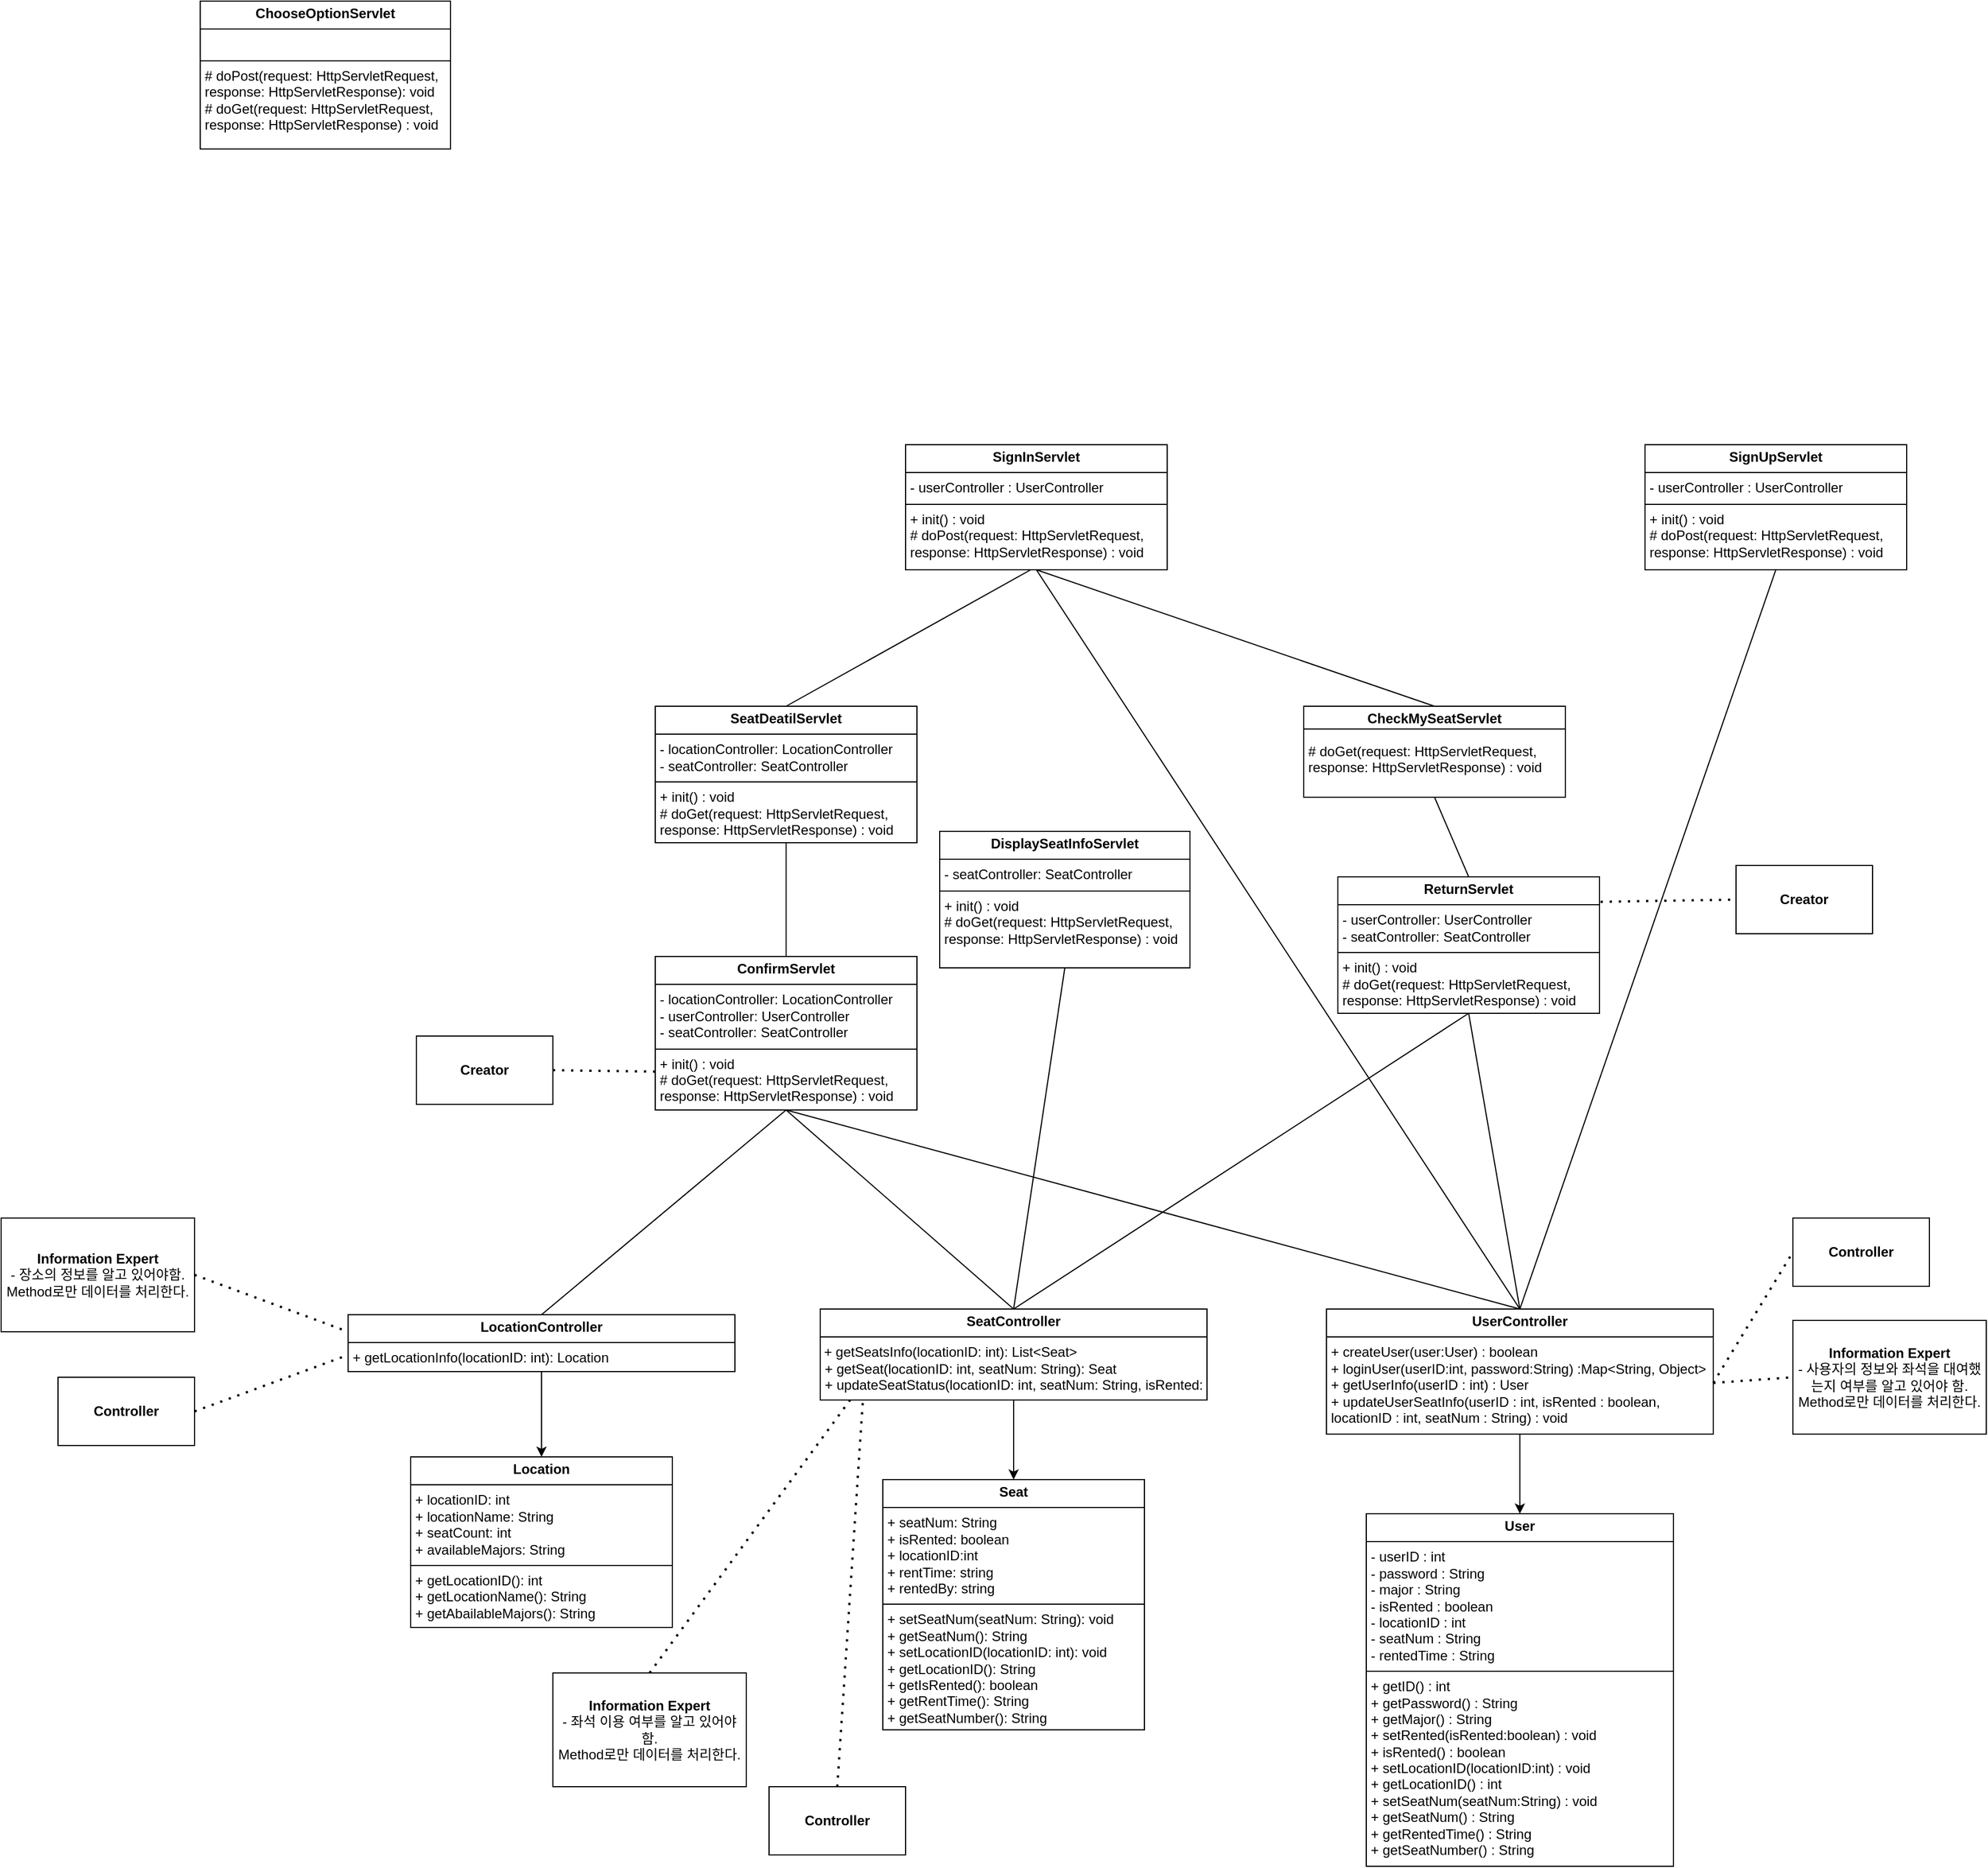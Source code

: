 <mxfile version="24.4.6" type="github">
  <diagram name="페이지-1" id="pBuifLQtF7rdROxbTCVa">
    <mxGraphModel dx="3694" dy="2211" grid="1" gridSize="10" guides="1" tooltips="1" connect="1" arrows="1" fold="1" page="1" pageScale="1" pageWidth="827" pageHeight="1169" math="0" shadow="0">
      <root>
        <mxCell id="0" />
        <mxCell id="1" parent="0" />
        <mxCell id="w3o1ovv0QM6Y8DACqGBJ-9" value="" style="endArrow=classic;html=1;rounded=0;entryX=0.5;entryY=0;entryDx=0;entryDy=0;exitX=0.5;exitY=1;exitDx=0;exitDy=0;" parent="1" source="w3o1ovv0QM6Y8DACqGBJ-29" target="w3o1ovv0QM6Y8DACqGBJ-15" edge="1">
          <mxGeometry width="50" height="50" relative="1" as="geometry">
            <mxPoint x="400" y="640" as="sourcePoint" />
            <mxPoint x="342" y="680" as="targetPoint" />
          </mxGeometry>
        </mxCell>
        <mxCell id="w3o1ovv0QM6Y8DACqGBJ-15" value="&lt;p style=&quot;margin:0px;margin-top:4px;text-align:center;&quot;&gt;&lt;b&gt;User&lt;/b&gt;&lt;/p&gt;&lt;hr size=&quot;1&quot; style=&quot;border-style:solid;&quot;&gt;&lt;p style=&quot;margin:0px;margin-left:4px;&quot;&gt;- userID : int&lt;br&gt;&lt;span style=&quot;text-wrap: nowrap;&quot;&gt;- password : String&lt;br&gt;&lt;/span&gt;&lt;span style=&quot;text-wrap: nowrap;&quot;&gt;- major : String&lt;br&gt;&lt;/span&gt;&lt;span style=&quot;text-wrap: nowrap;&quot;&gt;- isRented : boolean&lt;br&gt;&lt;/span&gt;&lt;span style=&quot;text-wrap: nowrap;&quot;&gt;- locationID : int&lt;br&gt;&lt;/span&gt;&lt;span style=&quot;text-wrap: nowrap;&quot;&gt;- seatNum : String&lt;br&gt;&lt;/span&gt;&lt;span style=&quot;text-wrap: nowrap;&quot;&gt;- rentedTime : S&lt;/span&gt;&lt;span style=&quot;text-wrap: nowrap;&quot;&gt;tring&lt;/span&gt;&lt;br&gt;&lt;/p&gt;&lt;hr size=&quot;1&quot; style=&quot;border-style:solid;&quot;&gt;&lt;p style=&quot;margin:0px;margin-left:4px;&quot;&gt;&lt;span style=&quot;text-wrap: nowrap;&quot;&gt;+ getID() : int&lt;/span&gt;&lt;/p&gt;&lt;p style=&quot;margin:0px;margin-left:4px;&quot;&gt;&lt;span style=&quot;text-wrap: nowrap;&quot;&gt;+ getPassword() : String&lt;/span&gt;&lt;span style=&quot;text-wrap: nowrap;&quot;&gt;&lt;br&gt;&lt;/span&gt;&lt;/p&gt;&lt;p style=&quot;margin:0px;margin-left:4px;&quot;&gt;&lt;span style=&quot;text-wrap: nowrap;&quot;&gt;+ getMajor() : String&lt;/span&gt;&lt;span style=&quot;text-wrap: nowrap;&quot;&gt;&lt;br&gt;&lt;/span&gt;&lt;/p&gt;&lt;p style=&quot;margin:0px;margin-left:4px;&quot;&gt;&lt;span style=&quot;text-wrap: nowrap;&quot;&gt;+ setRented(isRented:boolean) : void&lt;/span&gt;&lt;span style=&quot;text-wrap: nowrap;&quot;&gt;&lt;br&gt;&lt;/span&gt;&lt;/p&gt;&lt;p style=&quot;margin:0px;margin-left:4px;&quot;&gt;&lt;span style=&quot;text-wrap: nowrap;&quot;&gt;+ isRented() : boolean&lt;/span&gt;&lt;span style=&quot;text-wrap: nowrap;&quot;&gt;&lt;br&gt;&lt;/span&gt;&lt;/p&gt;&lt;p style=&quot;margin:0px;margin-left:4px;&quot;&gt;&lt;span style=&quot;text-wrap: nowrap;&quot;&gt;+ setLocationID(locationID:int) : void&lt;/span&gt;&lt;span style=&quot;text-wrap: nowrap;&quot;&gt;&lt;br&gt;&lt;/span&gt;&lt;/p&gt;&lt;p style=&quot;margin:0px;margin-left:4px;&quot;&gt;&lt;span style=&quot;text-wrap: nowrap;&quot;&gt;+ getLocationID() : int&lt;/span&gt;&lt;span style=&quot;text-wrap: nowrap;&quot;&gt;&lt;br&gt;&lt;/span&gt;&lt;/p&gt;&lt;p style=&quot;margin:0px;margin-left:4px;&quot;&gt;&lt;span style=&quot;text-wrap: nowrap;&quot;&gt;+ setSeatNum(seatNum:String) : void&lt;/span&gt;&lt;span style=&quot;text-wrap: nowrap;&quot;&gt;&lt;br&gt;&lt;/span&gt;&lt;/p&gt;&lt;p style=&quot;margin:0px;margin-left:4px;&quot;&gt;&lt;span style=&quot;text-wrap: nowrap;&quot;&gt;+ getSeatNum() : String&lt;/span&gt;&lt;span style=&quot;text-wrap: nowrap;&quot;&gt;&lt;br&gt;&lt;/span&gt;&lt;/p&gt;&lt;p style=&quot;margin:0px;margin-left:4px;&quot;&gt;&lt;span style=&quot;text-wrap: nowrap;&quot;&gt;+ getRentedTime() : String&lt;/span&gt;&lt;span style=&quot;text-wrap: nowrap;&quot;&gt;&lt;br&gt;&lt;/span&gt;&lt;/p&gt;&lt;p style=&quot;margin:0px;margin-left:4px;&quot;&gt;&lt;span style=&quot;text-wrap: nowrap;&quot;&gt;+ getSeatNumber() : String&lt;/span&gt;&lt;span style=&quot;text-wrap: nowrap;&quot;&gt;&lt;br&gt;&lt;/span&gt;&lt;/p&gt;" style="verticalAlign=top;align=left;overflow=fill;html=1;whiteSpace=wrap;" parent="1" vertex="1">
          <mxGeometry x="285" y="710" width="270" height="310" as="geometry" />
        </mxCell>
        <mxCell id="w3o1ovv0QM6Y8DACqGBJ-29" value="&lt;p style=&quot;margin:0px;margin-top:4px;text-align:center;&quot;&gt;&lt;b&gt;UserController&lt;/b&gt;&lt;/p&gt;&lt;hr size=&quot;1&quot; style=&quot;border-style:solid;&quot;&gt;&lt;p style=&quot;margin:0px;margin-left:4px;&quot;&gt;&lt;span style=&quot;text-wrap: nowrap;&quot;&gt;+ createUser(user:User) : boolean&lt;br&gt;&lt;/span&gt;&lt;span style=&quot;text-wrap: nowrap;&quot;&gt;+ loginUser(userID:int, password:String) :Map&amp;lt;String, Object&amp;gt;&lt;br&gt;&lt;/span&gt;&lt;span style=&quot;text-wrap: nowrap;&quot;&gt;+ getUserInfo(userID : int)&amp;nbsp;: User&lt;br&gt;&lt;/span&gt;&lt;span style=&quot;text-wrap: nowrap;&quot;&gt;+ updateUserSeatInfo(userID : int, isRented : boolean,&amp;nbsp;&lt;/span&gt;&lt;br style=&quot;padding: 0px; margin: 0px; text-wrap: nowrap;&quot;&gt;&lt;span style=&quot;text-wrap: nowrap;&quot;&gt;locationID : int, seatNum : String) : void&lt;/span&gt;&lt;br&gt;&lt;/p&gt;" style="verticalAlign=top;align=left;overflow=fill;html=1;whiteSpace=wrap;" parent="1" vertex="1">
          <mxGeometry x="250" y="530" width="340" height="110" as="geometry" />
        </mxCell>
        <mxCell id="w3o1ovv0QM6Y8DACqGBJ-30" value="&lt;p style=&quot;margin:0px;margin-top:4px;text-align:center;&quot;&gt;&lt;b&gt;SignInServlet&lt;/b&gt;&lt;/p&gt;&lt;hr size=&quot;1&quot; style=&quot;border-style:solid;&quot;&gt;&lt;p style=&quot;margin:0px;margin-left:4px;&quot;&gt;&lt;span style=&quot;text-wrap: nowrap;&quot;&gt;- userController : UserController&lt;/span&gt;&lt;br&gt;&lt;/p&gt;&lt;hr size=&quot;1&quot; style=&quot;border-style:solid;&quot;&gt;&lt;p style=&quot;margin:0px;margin-left:4px;&quot;&gt;+ init() : void&lt;br&gt;&lt;span style=&quot;text-wrap: nowrap;&quot;&gt;# doPost(request: HttpServletRequest,&lt;/span&gt;&lt;br style=&quot;padding: 0px; margin: 0px; text-wrap: nowrap;&quot;&gt;&lt;span style=&quot;text-wrap: nowrap;&quot;&gt;response: HttpServletResponse) : void&lt;/span&gt;&lt;br&gt;&lt;/p&gt;&lt;div style=&quot;padding: 0px; margin: 0px;&quot;&gt;&lt;br style=&quot;padding: 0px; margin: 0px; text-wrap: nowrap;&quot;&gt;&lt;/div&gt;" style="verticalAlign=top;align=left;overflow=fill;html=1;whiteSpace=wrap;" parent="1" vertex="1">
          <mxGeometry x="-120" y="-230" width="230" height="110" as="geometry" />
        </mxCell>
        <mxCell id="w3o1ovv0QM6Y8DACqGBJ-31" value="&lt;p style=&quot;margin:0px;margin-top:4px;text-align:center;&quot;&gt;&lt;b&gt;SignUpServlet&lt;/b&gt;&lt;/p&gt;&lt;hr size=&quot;1&quot; style=&quot;border-style:solid;&quot;&gt;&lt;p style=&quot;margin:0px;margin-left:4px;&quot;&gt;&lt;span style=&quot;text-wrap: nowrap;&quot;&gt;- userController : UserController&lt;/span&gt;&lt;br&gt;&lt;/p&gt;&lt;hr size=&quot;1&quot; style=&quot;border-style:solid;&quot;&gt;&lt;p style=&quot;margin:0px;margin-left:4px;&quot;&gt;+ init() : void&lt;br&gt;&lt;span style=&quot;text-wrap: nowrap;&quot;&gt;# doPost(request: HttpServletRequest,&lt;/span&gt;&lt;br style=&quot;padding: 0px; margin: 0px; text-wrap: nowrap;&quot;&gt;&lt;span style=&quot;text-wrap: nowrap;&quot;&gt;response: HttpServletResponse) : void&lt;/span&gt;&lt;br&gt;&lt;/p&gt;&lt;div style=&quot;padding: 0px; margin: 0px;&quot;&gt;&lt;br style=&quot;padding: 0px; margin: 0px; text-wrap: nowrap;&quot;&gt;&lt;/div&gt;" style="verticalAlign=top;align=left;overflow=fill;html=1;whiteSpace=wrap;" parent="1" vertex="1">
          <mxGeometry x="530" y="-230" width="230" height="110" as="geometry" />
        </mxCell>
        <mxCell id="w3o1ovv0QM6Y8DACqGBJ-33" value="&lt;p style=&quot;margin:0px;margin-top:4px;text-align:center;&quot;&gt;&lt;b&gt;LocationController&lt;/b&gt;&lt;/p&gt;&lt;hr size=&quot;1&quot; style=&quot;border-style:solid;&quot;&gt;&lt;p style=&quot;margin:0px;margin-left:4px;&quot;&gt;&lt;span style=&quot;text-wrap: nowrap;&quot;&gt;+ getLocationInfo(locationID: int): Location&lt;/span&gt;&lt;br&gt;&lt;/p&gt;" style="verticalAlign=top;align=left;overflow=fill;html=1;whiteSpace=wrap;" parent="1" vertex="1">
          <mxGeometry x="-610" y="535" width="340" height="50" as="geometry" />
        </mxCell>
        <mxCell id="w3o1ovv0QM6Y8DACqGBJ-35" value="&lt;p style=&quot;margin:0px;margin-top:4px;text-align:center;&quot;&gt;&lt;b&gt;SeatController&lt;/b&gt;&lt;/p&gt;&lt;hr size=&quot;1&quot; style=&quot;border-style:solid;&quot;&gt;&amp;nbsp;+ getSeatsInfo(locationID: int): List&amp;lt;Seat&amp;gt;&lt;br&gt;&lt;p style=&quot;margin:0px;margin-left:4px;&quot;&gt;&lt;span style=&quot;text-wrap: nowrap;&quot;&gt;+ getSeat(locationID: int, seatNum: String): Seat&lt;/span&gt;&lt;br&gt;&lt;/p&gt;&lt;p style=&quot;margin:0px;margin-left:4px;&quot;&gt;&lt;span style=&quot;text-wrap: nowrap;&quot;&gt;+ updateSeatStatus(locationID: int, seatNum: String, isRented: boolean): void&lt;/span&gt;&lt;/p&gt;" style="verticalAlign=top;align=left;overflow=fill;html=1;whiteSpace=wrap;" parent="1" vertex="1">
          <mxGeometry x="-195" y="530" width="340" height="80" as="geometry" />
        </mxCell>
        <mxCell id="w3o1ovv0QM6Y8DACqGBJ-37" value="&lt;p style=&quot;margin:0px;margin-top:4px;text-align:center;&quot;&gt;&lt;b&gt;Seat&lt;/b&gt;&lt;/p&gt;&lt;hr size=&quot;1&quot; style=&quot;border-style:solid;&quot;&gt;&lt;p style=&quot;margin:0px;margin-left:4px;&quot;&gt;&lt;span style=&quot;text-wrap: nowrap;&quot;&gt;+ seatNum: String&lt;/span&gt;&lt;/p&gt;&lt;p style=&quot;margin:0px;margin-left:4px;&quot;&gt;&lt;span style=&quot;text-wrap: nowrap;&quot;&gt;+ isRented: boolean&lt;br&gt;+ locationID:int&lt;/span&gt;&lt;/p&gt;&lt;p style=&quot;margin:0px;margin-left:4px;&quot;&gt;+ rentTime: string&lt;br&gt;+ rentedBy: string&lt;/p&gt;&lt;hr size=&quot;1&quot; style=&quot;border-style:solid;&quot;&gt;&lt;p style=&quot;margin:0px;margin-left:4px;&quot;&gt;+ setSeatNum(seatNum: String): void&lt;/p&gt;&lt;p style=&quot;margin:0px;margin-left:4px;&quot;&gt;+ getSeatNum(): String&lt;br&gt;+ setLocationID(locationID: int): void&lt;br&gt;+ getLocationID(): String&lt;/p&gt;&lt;p style=&quot;margin:0px;margin-left:4px;&quot;&gt;+ getIsRented(): boolean&lt;/p&gt;&lt;p style=&quot;margin:0px;margin-left:4px;&quot;&gt;+ getRentTime(): String&lt;br&gt;+ getSeatNumber(): String&lt;/p&gt;&lt;div style=&quot;padding: 0px; margin: 0px;&quot;&gt;&lt;br style=&quot;padding: 0px; margin: 0px; text-wrap: nowrap;&quot;&gt;&lt;/div&gt;" style="verticalAlign=top;align=left;overflow=fill;html=1;whiteSpace=wrap;" parent="1" vertex="1">
          <mxGeometry x="-140" y="680" width="230" height="220" as="geometry" />
        </mxCell>
        <mxCell id="w3o1ovv0QM6Y8DACqGBJ-38" value="" style="endArrow=classic;html=1;rounded=0;exitX=0.5;exitY=1;exitDx=0;exitDy=0;entryX=0.5;entryY=0;entryDx=0;entryDy=0;" parent="1" source="w3o1ovv0QM6Y8DACqGBJ-35" target="w3o1ovv0QM6Y8DACqGBJ-37" edge="1">
          <mxGeometry width="50" height="50" relative="1" as="geometry">
            <mxPoint x="40" y="800" as="sourcePoint" />
            <mxPoint x="90" y="750" as="targetPoint" />
          </mxGeometry>
        </mxCell>
        <mxCell id="w3o1ovv0QM6Y8DACqGBJ-41" value="&lt;p style=&quot;margin:0px;margin-top:4px;text-align:center;&quot;&gt;&lt;b&gt;Location&lt;/b&gt;&lt;/p&gt;&lt;hr size=&quot;1&quot; style=&quot;border-style:solid;&quot;&gt;&lt;p style=&quot;margin:0px;margin-left:4px;&quot;&gt;&lt;span style=&quot;text-wrap: nowrap;&quot;&gt;+ locationID: int&lt;br&gt;&lt;/span&gt;&lt;/p&gt;&lt;p style=&quot;margin:0px;margin-left:4px;&quot;&gt;&lt;span style=&quot;text-wrap: nowrap;&quot;&gt;+ locationName: String&lt;/span&gt;&lt;/p&gt;&lt;p style=&quot;margin:0px;margin-left:4px;&quot;&gt;&lt;span style=&quot;text-wrap: nowrap;&quot;&gt;+ seatCount: int&lt;/span&gt;&lt;/p&gt;&lt;p style=&quot;margin:0px;margin-left:4px;&quot;&gt;&lt;span style=&quot;text-wrap: nowrap;&quot;&gt;+ availableMajors: String&lt;/span&gt;&lt;/p&gt;&lt;hr size=&quot;1&quot; style=&quot;border-style:solid;&quot;&gt;&lt;p style=&quot;margin:0px;margin-left:4px;&quot;&gt;+ getLocationID(): int&lt;/p&gt;&lt;p style=&quot;margin:0px;margin-left:4px;&quot;&gt;+ getLocationName(): String&lt;/p&gt;&lt;p style=&quot;margin:0px;margin-left:4px;&quot;&gt;+ getAbailableMajors(): String&lt;/p&gt;&lt;div style=&quot;padding: 0px; margin: 0px;&quot;&gt;&lt;br style=&quot;padding: 0px; margin: 0px; text-wrap: nowrap;&quot;&gt;&lt;/div&gt;" style="verticalAlign=top;align=left;overflow=fill;html=1;whiteSpace=wrap;" parent="1" vertex="1">
          <mxGeometry x="-555" y="660" width="230" height="150" as="geometry" />
        </mxCell>
        <mxCell id="w3o1ovv0QM6Y8DACqGBJ-44" value="" style="endArrow=classic;html=1;rounded=0;exitX=0.5;exitY=1;exitDx=0;exitDy=0;entryX=0.5;entryY=0;entryDx=0;entryDy=0;" parent="1" source="w3o1ovv0QM6Y8DACqGBJ-33" target="w3o1ovv0QM6Y8DACqGBJ-41" edge="1">
          <mxGeometry width="50" height="50" relative="1" as="geometry">
            <mxPoint x="-300" y="870" as="sourcePoint" />
            <mxPoint x="-250" y="820" as="targetPoint" />
          </mxGeometry>
        </mxCell>
        <mxCell id="w3o1ovv0QM6Y8DACqGBJ-46" value="&lt;p style=&quot;margin:0px;margin-top:4px;text-align:center;&quot;&gt;&lt;b&gt;DisplaySeatInfoServlet&lt;/b&gt;&lt;/p&gt;&lt;hr size=&quot;1&quot; style=&quot;border-style:solid;&quot;&gt;&lt;p style=&quot;margin:0px;margin-left:4px;&quot;&gt;&lt;span style=&quot;text-wrap: nowrap; background-color: initial;&quot;&gt;- seatController: SeatController&lt;/span&gt;&lt;br&gt;&lt;/p&gt;&lt;hr size=&quot;1&quot; style=&quot;border-style:solid;&quot;&gt;&lt;p style=&quot;margin:0px;margin-left:4px;&quot;&gt;+ init() : void&lt;br&gt;&lt;span style=&quot;text-wrap: nowrap;&quot;&gt;# doGet(request: HttpServletRequest,&lt;/span&gt;&lt;br style=&quot;padding: 0px; margin: 0px; text-wrap: nowrap;&quot;&gt;&lt;span style=&quot;text-wrap: nowrap;&quot;&gt;response: HttpServletResponse) : void&lt;/span&gt;&lt;br&gt;&lt;/p&gt;&lt;div style=&quot;padding: 0px; margin: 0px;&quot;&gt;&lt;br style=&quot;padding: 0px; margin: 0px; text-wrap: nowrap;&quot;&gt;&lt;/div&gt;" style="verticalAlign=top;align=left;overflow=fill;html=1;whiteSpace=wrap;" parent="1" vertex="1">
          <mxGeometry x="-90" y="110" width="220" height="120" as="geometry" />
        </mxCell>
        <mxCell id="w3o1ovv0QM6Y8DACqGBJ-49" value="&lt;p style=&quot;margin:0px;margin-top:4px;text-align:center;&quot;&gt;&lt;b&gt;ChooseOptionServlet&lt;/b&gt;&lt;/p&gt;&lt;hr size=&quot;1&quot; style=&quot;border-style:solid;&quot;&gt;&lt;p style=&quot;margin:0px;margin-left:4px;&quot;&gt;&lt;br&gt;&lt;/p&gt;&lt;hr size=&quot;1&quot; style=&quot;border-style:solid;&quot;&gt;&lt;p style=&quot;margin:0px;margin-left:4px;&quot;&gt;&lt;span style=&quot;text-wrap: nowrap;&quot;&gt;# doPost&lt;/span&gt;&lt;span style=&quot;text-wrap: nowrap; background-color: initial;&quot;&gt;(request: HttpServletRequest,&lt;/span&gt;&lt;/p&gt;&lt;p style=&quot;margin: 0px 0px 0px 4px;&quot;&gt;&lt;span style=&quot;text-wrap: nowrap;&quot;&gt;response: HttpServletResponse): void&lt;/span&gt;&lt;/p&gt;&lt;p style=&quot;margin: 0px 0px 0px 4px;&quot;&gt;&lt;span style=&quot;text-wrap: nowrap;&quot;&gt;# doGet(request: HttpServletRequest,&lt;/span&gt;&lt;br style=&quot;padding: 0px; margin: 0px; text-wrap: nowrap;&quot;&gt;&lt;span style=&quot;text-wrap: nowrap;&quot;&gt;response: HttpServletResponse) : void&lt;/span&gt;&lt;br&gt;&lt;/p&gt;&lt;div style=&quot;padding: 0px; margin: 0px;&quot;&gt;&lt;br style=&quot;text-wrap: nowrap; padding: 0px; margin: 0px;&quot;&gt;&lt;/div&gt;" style="verticalAlign=top;align=left;overflow=fill;html=1;whiteSpace=wrap;" parent="1" vertex="1">
          <mxGeometry x="-740" y="-620" width="220" height="130" as="geometry" />
        </mxCell>
        <mxCell id="IB7x5eppCp0inpmoc1d5-5" value="&lt;p style=&quot;margin:0px;margin-top:4px;text-align:center;&quot;&gt;&lt;b&gt;ReturnServlet&lt;/b&gt;&lt;/p&gt;&lt;hr size=&quot;1&quot; style=&quot;border-style:solid;&quot;&gt;&lt;p style=&quot;margin:0px;margin-left:4px;&quot;&gt;&lt;span style=&quot;text-wrap: nowrap; background-color: initial;&quot;&gt;- userController: UserController&lt;/span&gt;&lt;br&gt;&lt;/p&gt;&lt;p style=&quot;margin:0px;margin-left:4px;&quot;&gt;&lt;span style=&quot;text-wrap: nowrap;&quot;&gt;- seatController: SeatController&lt;/span&gt;&lt;/p&gt;&lt;hr size=&quot;1&quot; style=&quot;border-style:solid;&quot;&gt;&lt;p style=&quot;margin:0px;margin-left:4px;&quot;&gt;+ init() : void&lt;br&gt;&lt;span style=&quot;text-wrap: nowrap;&quot;&gt;# doGet(request: HttpServletRequest,&lt;/span&gt;&lt;br style=&quot;padding: 0px; margin: 0px; text-wrap: nowrap;&quot;&gt;&lt;span style=&quot;text-wrap: nowrap;&quot;&gt;response: HttpServletResponse) : void&lt;/span&gt;&lt;br&gt;&lt;/p&gt;&lt;div style=&quot;padding: 0px; margin: 0px;&quot;&gt;&lt;br style=&quot;padding: 0px; margin: 0px; text-wrap: nowrap;&quot;&gt;&lt;/div&gt;" style="verticalAlign=top;align=left;overflow=fill;html=1;whiteSpace=wrap;" parent="1" vertex="1">
          <mxGeometry x="260" y="150" width="230" height="120" as="geometry" />
        </mxCell>
        <mxCell id="w3o1ovv0QM6Y8DACqGBJ-32" value="&lt;p style=&quot;margin:0px;margin-top:4px;text-align:center;&quot;&gt;&lt;b&gt;SeatDeatilServlet&lt;/b&gt;&lt;/p&gt;&lt;hr size=&quot;1&quot; style=&quot;border-style:solid;&quot;&gt;&lt;p style=&quot;margin:0px;margin-left:4px;&quot;&gt;&lt;span style=&quot;text-wrap: nowrap;&quot;&gt;- locationController: LocationController&lt;/span&gt;&lt;br&gt;&lt;/p&gt;&lt;p style=&quot;margin:0px;margin-left:4px;&quot;&gt;&lt;span style=&quot;text-wrap: nowrap;&quot;&gt;- seatController: SeatController&lt;/span&gt;&lt;/p&gt;&lt;hr size=&quot;1&quot; style=&quot;border-style:solid;&quot;&gt;&lt;p style=&quot;margin:0px;margin-left:4px;&quot;&gt;+ init() : void&lt;br&gt;&lt;span style=&quot;text-wrap: nowrap;&quot;&gt;# doGet(request: HttpServletRequest,&lt;/span&gt;&lt;br style=&quot;padding: 0px; margin: 0px; text-wrap: nowrap;&quot;&gt;&lt;span style=&quot;text-wrap: nowrap;&quot;&gt;response: HttpServletResponse) : void&lt;/span&gt;&lt;br&gt;&lt;/p&gt;&lt;div style=&quot;padding: 0px; margin: 0px;&quot;&gt;&lt;br style=&quot;padding: 0px; margin: 0px; text-wrap: nowrap;&quot;&gt;&lt;/div&gt;" style="verticalAlign=top;align=left;overflow=fill;html=1;whiteSpace=wrap;" parent="1" vertex="1">
          <mxGeometry x="-340" width="230" height="120" as="geometry" />
        </mxCell>
        <mxCell id="IB7x5eppCp0inpmoc1d5-1" value="&lt;p style=&quot;margin:0px;margin-top:4px;text-align:center;&quot;&gt;&lt;b&gt;ConfirmServlet&lt;/b&gt;&lt;/p&gt;&lt;hr size=&quot;1&quot; style=&quot;border-style:solid;&quot;&gt;&lt;p style=&quot;margin:0px;margin-left:4px;&quot;&gt;&lt;span style=&quot;text-wrap: nowrap;&quot;&gt;- locationController: LocationController&lt;/span&gt;&lt;br&gt;&lt;/p&gt;&lt;p style=&quot;margin:0px;margin-left:4px;&quot;&gt;&lt;span style=&quot;text-wrap: nowrap;&quot;&gt;- userController: UserController&lt;/span&gt;&lt;/p&gt;&lt;p style=&quot;margin:0px;margin-left:4px;&quot;&gt;&lt;span style=&quot;text-wrap: nowrap;&quot;&gt;- seatController: SeatController&lt;/span&gt;&lt;/p&gt;&lt;hr size=&quot;1&quot; style=&quot;border-style:solid;&quot;&gt;&lt;p style=&quot;margin:0px;margin-left:4px;&quot;&gt;+ init() : void&lt;br&gt;&lt;span style=&quot;text-wrap: nowrap;&quot;&gt;# doGet(request: HttpServletRequest,&lt;/span&gt;&lt;br style=&quot;padding: 0px; margin: 0px; text-wrap: nowrap;&quot;&gt;&lt;span style=&quot;text-wrap: nowrap;&quot;&gt;response: HttpServletResponse) : void&lt;/span&gt;&lt;br&gt;&lt;/p&gt;&lt;div style=&quot;padding: 0px; margin: 0px;&quot;&gt;&lt;br style=&quot;padding: 0px; margin: 0px; text-wrap: nowrap;&quot;&gt;&lt;/div&gt;" style="verticalAlign=top;align=left;overflow=fill;html=1;whiteSpace=wrap;" parent="1" vertex="1">
          <mxGeometry x="-340" y="220" width="230" height="135" as="geometry" />
        </mxCell>
        <mxCell id="HFMZzNhTdZshqSw1DFBM-6" value="&lt;p style=&quot;margin:0px;margin-top:4px;text-align:center;&quot;&gt;&lt;b&gt;CheckMySeatServlet&lt;/b&gt;&lt;br&gt;&lt;/p&gt;&lt;div&gt;&lt;b&gt;&lt;br&gt;&lt;/b&gt;&lt;/div&gt;&lt;p style=&quot;margin:0px;margin-left:4px;&quot;&gt;&lt;span style=&quot;text-wrap: nowrap;&quot;&gt;# doGet(request: HttpServletRequest,&lt;/span&gt;&lt;br style=&quot;text-wrap: nowrap; padding: 0px; margin: 0px;&quot;&gt;&lt;span style=&quot;text-wrap: nowrap;&quot;&gt;response: HttpServletResponse) : void&lt;/span&gt;&lt;br&gt;&lt;/p&gt;" style="verticalAlign=top;align=left;overflow=fill;html=1;whiteSpace=wrap;" vertex="1" parent="1">
          <mxGeometry x="230" width="230" height="80" as="geometry" />
        </mxCell>
        <mxCell id="HFMZzNhTdZshqSw1DFBM-7" value="" style="endArrow=none;html=1;rounded=0;entryX=1;entryY=0.25;entryDx=0;entryDy=0;exitX=0;exitY=0.25;exitDx=0;exitDy=0;" edge="1" parent="1" source="HFMZzNhTdZshqSw1DFBM-6" target="HFMZzNhTdZshqSw1DFBM-6">
          <mxGeometry width="50" height="50" relative="1" as="geometry">
            <mxPoint x="170" y="40" as="sourcePoint" />
            <mxPoint x="220" y="-10" as="targetPoint" />
          </mxGeometry>
        </mxCell>
        <mxCell id="HFMZzNhTdZshqSw1DFBM-8" value="" style="endArrow=none;html=1;rounded=0;exitX=0.5;exitY=0;exitDx=0;exitDy=0;" edge="1" parent="1" source="w3o1ovv0QM6Y8DACqGBJ-32">
          <mxGeometry width="50" height="50" relative="1" as="geometry">
            <mxPoint x="-230" as="sourcePoint" />
            <mxPoint x="-10" y="-120" as="targetPoint" />
          </mxGeometry>
        </mxCell>
        <mxCell id="HFMZzNhTdZshqSw1DFBM-9" value="" style="endArrow=none;html=1;rounded=0;exitX=0.5;exitY=0;exitDx=0;exitDy=0;" edge="1" parent="1" source="HFMZzNhTdZshqSw1DFBM-6">
          <mxGeometry width="50" height="50" relative="1" as="geometry">
            <mxPoint x="330" y="10" as="sourcePoint" />
            <mxPoint x="-5" y="-120" as="targetPoint" />
          </mxGeometry>
        </mxCell>
        <mxCell id="HFMZzNhTdZshqSw1DFBM-10" value="" style="endArrow=none;html=1;rounded=0;exitX=0.5;exitY=0;exitDx=0;exitDy=0;entryX=0.5;entryY=1;entryDx=0;entryDy=0;" edge="1" parent="1" source="w3o1ovv0QM6Y8DACqGBJ-29" target="w3o1ovv0QM6Y8DACqGBJ-30">
          <mxGeometry width="50" height="50" relative="1" as="geometry">
            <mxPoint x="330" y="10" as="sourcePoint" />
            <mxPoint x="-10" y="-120" as="targetPoint" />
          </mxGeometry>
        </mxCell>
        <mxCell id="HFMZzNhTdZshqSw1DFBM-11" value="" style="endArrow=none;html=1;rounded=0;exitX=0.5;exitY=0;exitDx=0;exitDy=0;entryX=0.5;entryY=1;entryDx=0;entryDy=0;" edge="1" parent="1" source="IB7x5eppCp0inpmoc1d5-5" target="HFMZzNhTdZshqSw1DFBM-6">
          <mxGeometry width="50" height="50" relative="1" as="geometry">
            <mxPoint x="670" y="220" as="sourcePoint" />
            <mxPoint x="330" y="90" as="targetPoint" />
          </mxGeometry>
        </mxCell>
        <mxCell id="HFMZzNhTdZshqSw1DFBM-12" value="" style="endArrow=none;html=1;rounded=0;exitX=0.5;exitY=0;exitDx=0;exitDy=0;entryX=0.5;entryY=1;entryDx=0;entryDy=0;" edge="1" parent="1" source="IB7x5eppCp0inpmoc1d5-1" target="w3o1ovv0QM6Y8DACqGBJ-32">
          <mxGeometry width="50" height="50" relative="1" as="geometry">
            <mxPoint x="100" y="250" as="sourcePoint" />
            <mxPoint x="-240" y="120" as="targetPoint" />
          </mxGeometry>
        </mxCell>
        <mxCell id="HFMZzNhTdZshqSw1DFBM-13" value="" style="endArrow=none;html=1;rounded=0;exitX=0.5;exitY=0;exitDx=0;exitDy=0;entryX=0.5;entryY=1;entryDx=0;entryDy=0;" edge="1" parent="1" source="w3o1ovv0QM6Y8DACqGBJ-35" target="w3o1ovv0QM6Y8DACqGBJ-46">
          <mxGeometry width="50" height="50" relative="1" as="geometry">
            <mxPoint x="380" y="400" as="sourcePoint" />
            <mxPoint x="40" y="270" as="targetPoint" />
          </mxGeometry>
        </mxCell>
        <mxCell id="HFMZzNhTdZshqSw1DFBM-14" value="" style="endArrow=none;html=1;rounded=0;exitX=0.5;exitY=0;exitDx=0;exitDy=0;entryX=0.5;entryY=1;entryDx=0;entryDy=0;" edge="1" parent="1" source="w3o1ovv0QM6Y8DACqGBJ-33" target="IB7x5eppCp0inpmoc1d5-1">
          <mxGeometry width="50" height="50" relative="1" as="geometry">
            <mxPoint x="-300" y="615" as="sourcePoint" />
            <mxPoint x="-225" y="355" as="targetPoint" />
          </mxGeometry>
        </mxCell>
        <mxCell id="HFMZzNhTdZshqSw1DFBM-15" value="" style="endArrow=none;html=1;rounded=0;exitX=0.5;exitY=0;exitDx=0;exitDy=0;entryX=0.5;entryY=1;entryDx=0;entryDy=0;" edge="1" parent="1" source="w3o1ovv0QM6Y8DACqGBJ-35" target="IB7x5eppCp0inpmoc1d5-1">
          <mxGeometry width="50" height="50" relative="1" as="geometry">
            <mxPoint x="-300" y="615" as="sourcePoint" />
            <mxPoint x="-225" y="355" as="targetPoint" />
          </mxGeometry>
        </mxCell>
        <mxCell id="HFMZzNhTdZshqSw1DFBM-16" value="" style="endArrow=none;html=1;rounded=0;exitX=0.5;exitY=0;exitDx=0;exitDy=0;entryX=0.5;entryY=1;entryDx=0;entryDy=0;" edge="1" parent="1" source="w3o1ovv0QM6Y8DACqGBJ-35" target="IB7x5eppCp0inpmoc1d5-5">
          <mxGeometry width="50" height="50" relative="1" as="geometry">
            <mxPoint x="5" y="560" as="sourcePoint" />
            <mxPoint x="80" y="300" as="targetPoint" />
          </mxGeometry>
        </mxCell>
        <mxCell id="HFMZzNhTdZshqSw1DFBM-17" value="" style="endArrow=none;html=1;rounded=0;exitX=0.5;exitY=0;exitDx=0;exitDy=0;entryX=0.5;entryY=1;entryDx=0;entryDy=0;" edge="1" parent="1" source="w3o1ovv0QM6Y8DACqGBJ-29" target="IB7x5eppCp0inpmoc1d5-5">
          <mxGeometry width="50" height="50" relative="1" as="geometry">
            <mxPoint x="297.5" y="555" as="sourcePoint" />
            <mxPoint x="372.5" y="295" as="targetPoint" />
          </mxGeometry>
        </mxCell>
        <mxCell id="HFMZzNhTdZshqSw1DFBM-18" value="" style="endArrow=none;html=1;rounded=0;exitX=0.5;exitY=0;exitDx=0;exitDy=0;entryX=0.5;entryY=1;entryDx=0;entryDy=0;" edge="1" parent="1" source="w3o1ovv0QM6Y8DACqGBJ-29" target="IB7x5eppCp0inpmoc1d5-1">
          <mxGeometry width="50" height="50" relative="1" as="geometry">
            <mxPoint x="25" y="580" as="sourcePoint" />
            <mxPoint x="100" y="320" as="targetPoint" />
          </mxGeometry>
        </mxCell>
        <mxCell id="HFMZzNhTdZshqSw1DFBM-19" value="" style="endArrow=none;html=1;rounded=0;exitX=0.5;exitY=0;exitDx=0;exitDy=0;entryX=0.5;entryY=1;entryDx=0;entryDy=0;" edge="1" parent="1" source="w3o1ovv0QM6Y8DACqGBJ-29" target="w3o1ovv0QM6Y8DACqGBJ-31">
          <mxGeometry width="50" height="50" relative="1" as="geometry">
            <mxPoint x="480" y="460" as="sourcePoint" />
            <mxPoint x="555" y="200" as="targetPoint" />
          </mxGeometry>
        </mxCell>
        <mxCell id="HFMZzNhTdZshqSw1DFBM-21" value="" style="endArrow=none;dashed=1;html=1;dashPattern=1 3;strokeWidth=2;rounded=0;entryX=0;entryY=0.75;entryDx=0;entryDy=0;exitX=1;exitY=0.5;exitDx=0;exitDy=0;" edge="1" parent="1" source="HFMZzNhTdZshqSw1DFBM-22" target="IB7x5eppCp0inpmoc1d5-1">
          <mxGeometry width="50" height="50" relative="1" as="geometry">
            <mxPoint x="-450" y="90" as="sourcePoint" />
            <mxPoint x="-330" y="80" as="targetPoint" />
          </mxGeometry>
        </mxCell>
        <mxCell id="HFMZzNhTdZshqSw1DFBM-22" value="&lt;b&gt;Creator&lt;/b&gt;" style="rounded=0;whiteSpace=wrap;html=1;" vertex="1" parent="1">
          <mxGeometry x="-550" y="290" width="120" height="60" as="geometry" />
        </mxCell>
        <mxCell id="HFMZzNhTdZshqSw1DFBM-23" value="" style="endArrow=none;dashed=1;html=1;dashPattern=1 3;strokeWidth=2;rounded=0;exitX=1.004;exitY=0.183;exitDx=0;exitDy=0;exitPerimeter=0;entryX=0;entryY=0.5;entryDx=0;entryDy=0;entryPerimeter=0;" edge="1" parent="1" source="IB7x5eppCp0inpmoc1d5-5" target="HFMZzNhTdZshqSw1DFBM-24">
          <mxGeometry width="50" height="50" relative="1" as="geometry">
            <mxPoint x="500" y="169.33" as="sourcePoint" />
            <mxPoint x="610" y="170" as="targetPoint" />
          </mxGeometry>
        </mxCell>
        <mxCell id="HFMZzNhTdZshqSw1DFBM-24" value="&lt;b&gt;Creator&lt;/b&gt;" style="rounded=0;whiteSpace=wrap;html=1;" vertex="1" parent="1">
          <mxGeometry x="610" y="140" width="120" height="60" as="geometry" />
        </mxCell>
        <mxCell id="HFMZzNhTdZshqSw1DFBM-25" value="" style="endArrow=none;dashed=1;html=1;dashPattern=1 3;strokeWidth=2;rounded=0;entryX=0;entryY=0.75;entryDx=0;entryDy=0;exitX=1;exitY=0.5;exitDx=0;exitDy=0;" edge="1" parent="1" source="HFMZzNhTdZshqSw1DFBM-26">
          <mxGeometry width="50" height="50" relative="1" as="geometry">
            <mxPoint x="-680" y="600" as="sourcePoint" />
            <mxPoint x="-610" y="570.41" as="targetPoint" />
          </mxGeometry>
        </mxCell>
        <mxCell id="HFMZzNhTdZshqSw1DFBM-26" value="&lt;b&gt;Controller&lt;/b&gt;" style="rounded=0;whiteSpace=wrap;html=1;" vertex="1" parent="1">
          <mxGeometry x="-865" y="590" width="120" height="60" as="geometry" />
        </mxCell>
        <mxCell id="HFMZzNhTdZshqSw1DFBM-27" value="&lt;b&gt;Information Expert&lt;/b&gt;&lt;div&gt;- 장소의 정보를 알고 있어야함. Method로만 데이터를 처리한다.&lt;/div&gt;" style="rounded=0;whiteSpace=wrap;html=1;" vertex="1" parent="1">
          <mxGeometry x="-915" y="450" width="170" height="100" as="geometry" />
        </mxCell>
        <mxCell id="HFMZzNhTdZshqSw1DFBM-28" value="" style="endArrow=none;dashed=1;html=1;dashPattern=1 3;strokeWidth=2;rounded=0;entryX=0;entryY=0.75;entryDx=0;entryDy=0;exitX=1;exitY=0.5;exitDx=0;exitDy=0;" edge="1" parent="1" source="HFMZzNhTdZshqSw1DFBM-27">
          <mxGeometry width="50" height="50" relative="1" as="geometry">
            <mxPoint x="-745" y="599.59" as="sourcePoint" />
            <mxPoint x="-610" y="550" as="targetPoint" />
          </mxGeometry>
        </mxCell>
        <mxCell id="HFMZzNhTdZshqSw1DFBM-29" value="" style="endArrow=none;dashed=1;html=1;dashPattern=1 3;strokeWidth=2;rounded=0;entryX=0;entryY=0.75;entryDx=0;entryDy=0;exitX=0.5;exitY=0;exitDx=0;exitDy=0;" edge="1" parent="1" source="HFMZzNhTdZshqSw1DFBM-30">
          <mxGeometry width="50" height="50" relative="1" as="geometry">
            <mxPoint x="-180" y="952" as="sourcePoint" />
            <mxPoint x="-157.5" y="610.41" as="targetPoint" />
          </mxGeometry>
        </mxCell>
        <mxCell id="HFMZzNhTdZshqSw1DFBM-30" value="&lt;b&gt;Controller&lt;/b&gt;" style="rounded=0;whiteSpace=wrap;html=1;" vertex="1" parent="1">
          <mxGeometry x="-240" y="950" width="120" height="60" as="geometry" />
        </mxCell>
        <mxCell id="HFMZzNhTdZshqSw1DFBM-31" value="&lt;b&gt;Information Expert&lt;/b&gt;&lt;div&gt;- 좌석 이용 여부를 알고 있어야 함.&lt;/div&gt;&lt;div&gt;Method로만 데이터를 처리한다.&lt;/div&gt;" style="rounded=0;whiteSpace=wrap;html=1;" vertex="1" parent="1">
          <mxGeometry x="-430" y="850" width="170" height="100" as="geometry" />
        </mxCell>
        <mxCell id="HFMZzNhTdZshqSw1DFBM-32" value="" style="endArrow=none;dashed=1;html=1;dashPattern=1 3;strokeWidth=2;rounded=0;entryX=0;entryY=0.75;entryDx=0;entryDy=0;exitX=0.5;exitY=0;exitDx=0;exitDy=0;" edge="1" parent="1" source="HFMZzNhTdZshqSw1DFBM-31">
          <mxGeometry width="50" height="50" relative="1" as="geometry">
            <mxPoint x="-191.25" y="949.59" as="sourcePoint" />
            <mxPoint x="-168.75" y="610" as="targetPoint" />
          </mxGeometry>
        </mxCell>
        <mxCell id="HFMZzNhTdZshqSw1DFBM-33" value="&lt;b&gt;Controller&lt;/b&gt;" style="rounded=0;whiteSpace=wrap;html=1;" vertex="1" parent="1">
          <mxGeometry x="660" y="450" width="120" height="60" as="geometry" />
        </mxCell>
        <mxCell id="HFMZzNhTdZshqSw1DFBM-34" value="&lt;b&gt;Information Expert&lt;/b&gt;&lt;div&gt;- 사용자의 정보와 좌석을 대여했는지 여부를 알고 있어야 함.&lt;br&gt;&lt;/div&gt;&lt;div&gt;Method로만 데이터를 처리한다.&lt;/div&gt;" style="rounded=0;whiteSpace=wrap;html=1;" vertex="1" parent="1">
          <mxGeometry x="660" y="540" width="170" height="100" as="geometry" />
        </mxCell>
        <mxCell id="HFMZzNhTdZshqSw1DFBM-35" value="" style="endArrow=none;dashed=1;html=1;dashPattern=1 3;strokeWidth=2;rounded=0;entryX=0;entryY=0.5;entryDx=0;entryDy=0;exitX=0.5;exitY=0;exitDx=0;exitDy=0;" edge="1" parent="1" target="HFMZzNhTdZshqSw1DFBM-33">
          <mxGeometry width="50" height="50" relative="1" as="geometry">
            <mxPoint x="590" y="595" as="sourcePoint" />
            <mxPoint x="766.25" y="355" as="targetPoint" />
          </mxGeometry>
        </mxCell>
        <mxCell id="HFMZzNhTdZshqSw1DFBM-36" value="" style="endArrow=none;dashed=1;html=1;dashPattern=1 3;strokeWidth=2;rounded=0;entryX=0;entryY=0.5;entryDx=0;entryDy=0;exitX=0.5;exitY=0;exitDx=0;exitDy=0;" edge="1" parent="1" target="HFMZzNhTdZshqSw1DFBM-34">
          <mxGeometry width="50" height="50" relative="1" as="geometry">
            <mxPoint x="590" y="595" as="sourcePoint" />
            <mxPoint x="660" y="480" as="targetPoint" />
          </mxGeometry>
        </mxCell>
      </root>
    </mxGraphModel>
  </diagram>
</mxfile>
